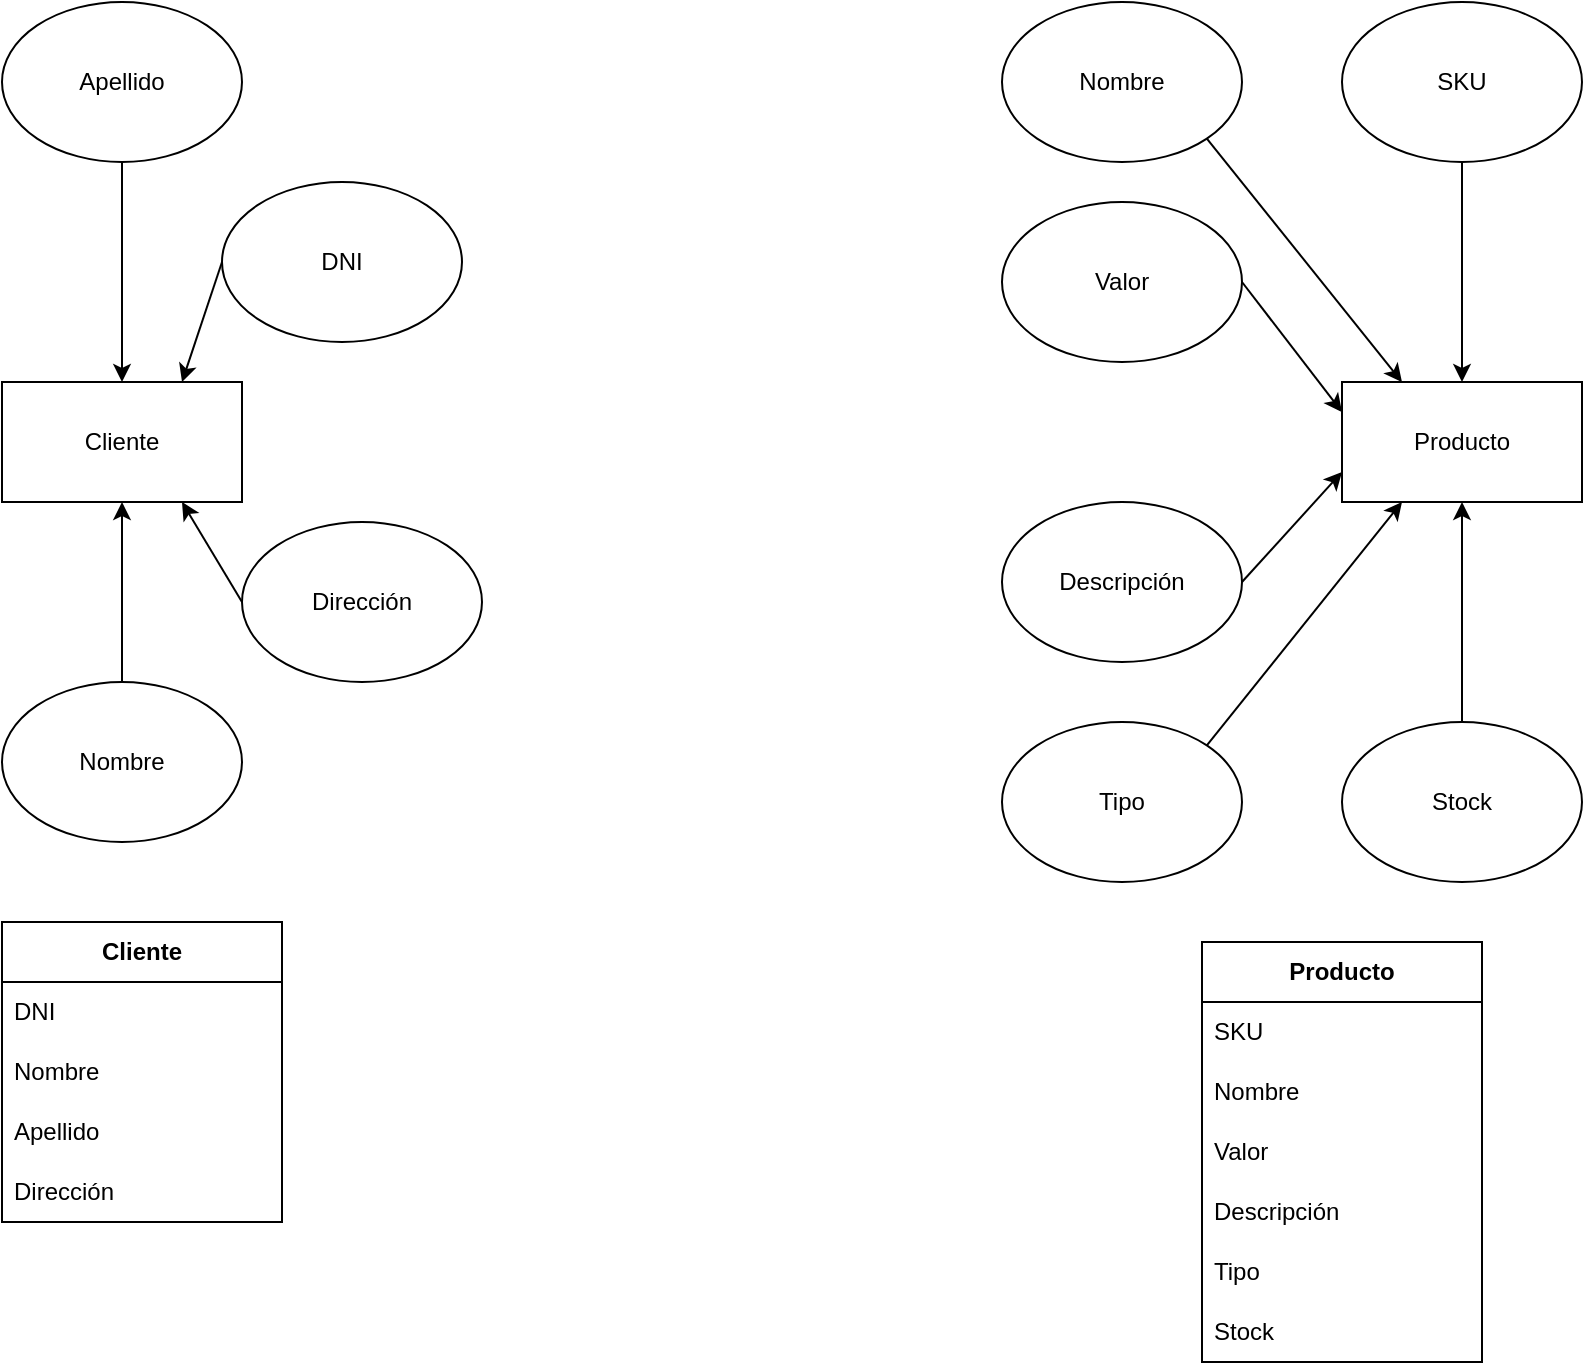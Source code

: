<mxfile version="20.7.4" type="github">
  <diagram id="9-K__y8YIjvYxJ-hiO50" name="Página-1">
    <mxGraphModel dx="1434" dy="771" grid="1" gridSize="10" guides="1" tooltips="1" connect="1" arrows="1" fold="1" page="1" pageScale="1" pageWidth="827" pageHeight="1169" math="0" shadow="0">
      <root>
        <mxCell id="0" />
        <mxCell id="1" parent="0" />
        <mxCell id="5TKYGL_S_F5dqTogm6Lf-1" value="Cliente" style="rounded=0;whiteSpace=wrap;html=1;" parent="1" vertex="1">
          <mxGeometry x="20" y="210" width="120" height="60" as="geometry" />
        </mxCell>
        <mxCell id="5TKYGL_S_F5dqTogm6Lf-2" value="Producto" style="rounded=0;whiteSpace=wrap;html=1;" parent="1" vertex="1">
          <mxGeometry x="690" y="210" width="120" height="60" as="geometry" />
        </mxCell>
        <mxCell id="5TKYGL_S_F5dqTogm6Lf-3" value="DNI" style="ellipse;whiteSpace=wrap;html=1;" parent="1" vertex="1">
          <mxGeometry x="130" y="110" width="120" height="80" as="geometry" />
        </mxCell>
        <mxCell id="5TKYGL_S_F5dqTogm6Lf-5" value="Dirección" style="ellipse;whiteSpace=wrap;html=1;" parent="1" vertex="1">
          <mxGeometry x="140" y="280" width="120" height="80" as="geometry" />
        </mxCell>
        <mxCell id="5TKYGL_S_F5dqTogm6Lf-6" value="Apellido" style="ellipse;whiteSpace=wrap;html=1;" parent="1" vertex="1">
          <mxGeometry x="20" y="20" width="120" height="80" as="geometry" />
        </mxCell>
        <mxCell id="5TKYGL_S_F5dqTogm6Lf-7" value="Nombre" style="ellipse;whiteSpace=wrap;html=1;" parent="1" vertex="1">
          <mxGeometry x="20" y="360" width="120" height="80" as="geometry" />
        </mxCell>
        <mxCell id="5TKYGL_S_F5dqTogm6Lf-12" value="Descripción" style="ellipse;whiteSpace=wrap;html=1;" parent="1" vertex="1">
          <mxGeometry x="520" y="270" width="120" height="80" as="geometry" />
        </mxCell>
        <mxCell id="5TKYGL_S_F5dqTogm6Lf-13" value="Valor" style="ellipse;whiteSpace=wrap;html=1;" parent="1" vertex="1">
          <mxGeometry x="520" y="120" width="120" height="80" as="geometry" />
        </mxCell>
        <mxCell id="5TKYGL_S_F5dqTogm6Lf-14" value="Nombre" style="ellipse;whiteSpace=wrap;html=1;" parent="1" vertex="1">
          <mxGeometry x="520" y="20" width="120" height="80" as="geometry" />
        </mxCell>
        <mxCell id="5TKYGL_S_F5dqTogm6Lf-15" value="Tipo" style="ellipse;whiteSpace=wrap;html=1;" parent="1" vertex="1">
          <mxGeometry x="520" y="380" width="120" height="80" as="geometry" />
        </mxCell>
        <mxCell id="5TKYGL_S_F5dqTogm6Lf-16" value="Stock" style="ellipse;whiteSpace=wrap;html=1;" parent="1" vertex="1">
          <mxGeometry x="690" y="380" width="120" height="80" as="geometry" />
        </mxCell>
        <mxCell id="5TKYGL_S_F5dqTogm6Lf-17" value="SKU" style="ellipse;whiteSpace=wrap;html=1;" parent="1" vertex="1">
          <mxGeometry x="690" y="20" width="120" height="80" as="geometry" />
        </mxCell>
        <mxCell id="5TKYGL_S_F5dqTogm6Lf-18" value="" style="endArrow=classic;html=1;rounded=0;exitX=0.5;exitY=1;exitDx=0;exitDy=0;entryX=0.5;entryY=0;entryDx=0;entryDy=0;" parent="1" source="5TKYGL_S_F5dqTogm6Lf-6" target="5TKYGL_S_F5dqTogm6Lf-1" edge="1">
          <mxGeometry width="50" height="50" relative="1" as="geometry">
            <mxPoint x="390" y="420" as="sourcePoint" />
            <mxPoint x="440" y="370" as="targetPoint" />
          </mxGeometry>
        </mxCell>
        <mxCell id="5TKYGL_S_F5dqTogm6Lf-19" value="Cliente" style="swimlane;fontStyle=1;childLayout=stackLayout;horizontal=1;startSize=30;horizontalStack=0;resizeParent=1;resizeParentMax=0;resizeLast=0;collapsible=1;marginBottom=0;whiteSpace=wrap;html=1;enumerate=0;moveCells=0;" parent="1" vertex="1">
          <mxGeometry x="20" y="480" width="140" height="150" as="geometry" />
        </mxCell>
        <mxCell id="5TKYGL_S_F5dqTogm6Lf-20" value="DNI" style="text;strokeColor=none;fillColor=none;align=left;verticalAlign=middle;spacingLeft=4;spacingRight=4;overflow=hidden;points=[[0,0.5],[1,0.5]];portConstraint=eastwest;rotatable=0;whiteSpace=wrap;html=1;" parent="5TKYGL_S_F5dqTogm6Lf-19" vertex="1">
          <mxGeometry y="30" width="140" height="30" as="geometry" />
        </mxCell>
        <mxCell id="5TKYGL_S_F5dqTogm6Lf-21" value="Nombre" style="text;strokeColor=none;fillColor=none;align=left;verticalAlign=middle;spacingLeft=4;spacingRight=4;overflow=hidden;points=[[0,0.5],[1,0.5]];portConstraint=eastwest;rotatable=0;whiteSpace=wrap;html=1;" parent="5TKYGL_S_F5dqTogm6Lf-19" vertex="1">
          <mxGeometry y="60" width="140" height="30" as="geometry" />
        </mxCell>
        <mxCell id="5TKYGL_S_F5dqTogm6Lf-22" value="Apellido" style="text;strokeColor=none;fillColor=none;align=left;verticalAlign=middle;spacingLeft=4;spacingRight=4;overflow=hidden;points=[[0,0.5],[1,0.5]];portConstraint=eastwest;rotatable=0;whiteSpace=wrap;html=1;" parent="5TKYGL_S_F5dqTogm6Lf-19" vertex="1">
          <mxGeometry y="90" width="140" height="30" as="geometry" />
        </mxCell>
        <mxCell id="5TKYGL_S_F5dqTogm6Lf-41" value="Dirección" style="text;strokeColor=none;fillColor=none;align=left;verticalAlign=middle;spacingLeft=4;spacingRight=4;overflow=hidden;points=[[0,0.5],[1,0.5]];portConstraint=eastwest;rotatable=0;whiteSpace=wrap;html=1;" parent="5TKYGL_S_F5dqTogm6Lf-19" vertex="1">
          <mxGeometry y="120" width="140" height="30" as="geometry" />
        </mxCell>
        <mxCell id="5TKYGL_S_F5dqTogm6Lf-24" value="" style="endArrow=classic;html=1;rounded=0;entryX=0.75;entryY=0;entryDx=0;entryDy=0;exitX=0;exitY=0.5;exitDx=0;exitDy=0;" parent="1" source="5TKYGL_S_F5dqTogm6Lf-3" target="5TKYGL_S_F5dqTogm6Lf-1" edge="1">
          <mxGeometry width="50" height="50" relative="1" as="geometry">
            <mxPoint x="390" y="420" as="sourcePoint" />
            <mxPoint x="440" y="370" as="targetPoint" />
          </mxGeometry>
        </mxCell>
        <mxCell id="5TKYGL_S_F5dqTogm6Lf-25" value="" style="endArrow=classic;html=1;rounded=0;entryX=0;entryY=0.25;entryDx=0;entryDy=0;exitX=1;exitY=0.5;exitDx=0;exitDy=0;" parent="1" source="5TKYGL_S_F5dqTogm6Lf-13" target="5TKYGL_S_F5dqTogm6Lf-2" edge="1">
          <mxGeometry width="50" height="50" relative="1" as="geometry">
            <mxPoint x="390" y="420" as="sourcePoint" />
            <mxPoint x="440" y="370" as="targetPoint" />
          </mxGeometry>
        </mxCell>
        <mxCell id="5TKYGL_S_F5dqTogm6Lf-26" value="" style="endArrow=classic;html=1;rounded=0;entryX=0;entryY=0.75;entryDx=0;entryDy=0;exitX=1;exitY=0.5;exitDx=0;exitDy=0;" parent="1" source="5TKYGL_S_F5dqTogm6Lf-12" target="5TKYGL_S_F5dqTogm6Lf-2" edge="1">
          <mxGeometry width="50" height="50" relative="1" as="geometry">
            <mxPoint x="390" y="420" as="sourcePoint" />
            <mxPoint x="440" y="370" as="targetPoint" />
          </mxGeometry>
        </mxCell>
        <mxCell id="5TKYGL_S_F5dqTogm6Lf-27" value="" style="endArrow=classic;html=1;rounded=0;entryX=0.5;entryY=1;entryDx=0;entryDy=0;" parent="1" source="5TKYGL_S_F5dqTogm6Lf-7" target="5TKYGL_S_F5dqTogm6Lf-1" edge="1">
          <mxGeometry width="50" height="50" relative="1" as="geometry">
            <mxPoint x="390" y="420" as="sourcePoint" />
            <mxPoint x="440" y="370" as="targetPoint" />
          </mxGeometry>
        </mxCell>
        <mxCell id="5TKYGL_S_F5dqTogm6Lf-28" value="" style="endArrow=classic;html=1;rounded=0;entryX=0.75;entryY=1;entryDx=0;entryDy=0;exitX=0;exitY=0.5;exitDx=0;exitDy=0;" parent="1" source="5TKYGL_S_F5dqTogm6Lf-5" target="5TKYGL_S_F5dqTogm6Lf-1" edge="1">
          <mxGeometry width="50" height="50" relative="1" as="geometry">
            <mxPoint x="390" y="420" as="sourcePoint" />
            <mxPoint x="440" y="370" as="targetPoint" />
          </mxGeometry>
        </mxCell>
        <mxCell id="5TKYGL_S_F5dqTogm6Lf-29" value="" style="endArrow=classic;html=1;rounded=0;entryX=0.5;entryY=0;entryDx=0;entryDy=0;exitX=0.5;exitY=1;exitDx=0;exitDy=0;" parent="1" source="5TKYGL_S_F5dqTogm6Lf-17" target="5TKYGL_S_F5dqTogm6Lf-2" edge="1">
          <mxGeometry width="50" height="50" relative="1" as="geometry">
            <mxPoint x="390" y="420" as="sourcePoint" />
            <mxPoint x="440" y="370" as="targetPoint" />
          </mxGeometry>
        </mxCell>
        <mxCell id="5TKYGL_S_F5dqTogm6Lf-30" value="" style="endArrow=classic;html=1;rounded=0;entryX=0.5;entryY=1;entryDx=0;entryDy=0;exitX=0.5;exitY=0;exitDx=0;exitDy=0;" parent="1" source="5TKYGL_S_F5dqTogm6Lf-16" target="5TKYGL_S_F5dqTogm6Lf-2" edge="1">
          <mxGeometry width="50" height="50" relative="1" as="geometry">
            <mxPoint x="390" y="420" as="sourcePoint" />
            <mxPoint x="440" y="370" as="targetPoint" />
          </mxGeometry>
        </mxCell>
        <mxCell id="5TKYGL_S_F5dqTogm6Lf-31" value="" style="endArrow=classic;html=1;rounded=0;entryX=0.25;entryY=0;entryDx=0;entryDy=0;exitX=1;exitY=1;exitDx=0;exitDy=0;" parent="1" source="5TKYGL_S_F5dqTogm6Lf-14" target="5TKYGL_S_F5dqTogm6Lf-2" edge="1">
          <mxGeometry width="50" height="50" relative="1" as="geometry">
            <mxPoint x="390" y="420" as="sourcePoint" />
            <mxPoint x="440" y="370" as="targetPoint" />
          </mxGeometry>
        </mxCell>
        <mxCell id="5TKYGL_S_F5dqTogm6Lf-32" value="" style="endArrow=classic;html=1;rounded=0;entryX=0.25;entryY=1;entryDx=0;entryDy=0;exitX=1;exitY=0;exitDx=0;exitDy=0;" parent="1" source="5TKYGL_S_F5dqTogm6Lf-15" target="5TKYGL_S_F5dqTogm6Lf-2" edge="1">
          <mxGeometry width="50" height="50" relative="1" as="geometry">
            <mxPoint x="390" y="420" as="sourcePoint" />
            <mxPoint x="440" y="370" as="targetPoint" />
          </mxGeometry>
        </mxCell>
        <mxCell id="5TKYGL_S_F5dqTogm6Lf-33" value="&lt;b&gt;Producto&lt;/b&gt;" style="swimlane;fontStyle=0;childLayout=stackLayout;horizontal=1;startSize=30;horizontalStack=0;resizeParent=1;resizeParentMax=0;resizeLast=0;collapsible=1;marginBottom=0;whiteSpace=wrap;html=1;" parent="1" vertex="1">
          <mxGeometry x="620" y="490" width="140" height="210" as="geometry" />
        </mxCell>
        <mxCell id="5TKYGL_S_F5dqTogm6Lf-34" value="SKU" style="text;strokeColor=none;fillColor=none;align=left;verticalAlign=middle;spacingLeft=4;spacingRight=4;overflow=hidden;points=[[0,0.5],[1,0.5]];portConstraint=eastwest;rotatable=0;whiteSpace=wrap;html=1;" parent="5TKYGL_S_F5dqTogm6Lf-33" vertex="1">
          <mxGeometry y="30" width="140" height="30" as="geometry" />
        </mxCell>
        <mxCell id="5TKYGL_S_F5dqTogm6Lf-35" value="Nombre" style="text;strokeColor=none;fillColor=none;align=left;verticalAlign=middle;spacingLeft=4;spacingRight=4;overflow=hidden;points=[[0,0.5],[1,0.5]];portConstraint=eastwest;rotatable=0;whiteSpace=wrap;html=1;" parent="5TKYGL_S_F5dqTogm6Lf-33" vertex="1">
          <mxGeometry y="60" width="140" height="30" as="geometry" />
        </mxCell>
        <mxCell id="5TKYGL_S_F5dqTogm6Lf-36" value="Valor" style="text;strokeColor=none;fillColor=none;align=left;verticalAlign=middle;spacingLeft=4;spacingRight=4;overflow=hidden;points=[[0,0.5],[1,0.5]];portConstraint=eastwest;rotatable=0;whiteSpace=wrap;html=1;" parent="5TKYGL_S_F5dqTogm6Lf-33" vertex="1">
          <mxGeometry y="90" width="140" height="30" as="geometry" />
        </mxCell>
        <mxCell id="5TKYGL_S_F5dqTogm6Lf-37" value="Descripción" style="text;strokeColor=none;fillColor=none;align=left;verticalAlign=middle;spacingLeft=4;spacingRight=4;overflow=hidden;points=[[0,0.5],[1,0.5]];portConstraint=eastwest;rotatable=0;whiteSpace=wrap;html=1;" parent="5TKYGL_S_F5dqTogm6Lf-33" vertex="1">
          <mxGeometry y="120" width="140" height="30" as="geometry" />
        </mxCell>
        <mxCell id="5TKYGL_S_F5dqTogm6Lf-38" value="Tipo" style="text;strokeColor=none;fillColor=none;align=left;verticalAlign=middle;spacingLeft=4;spacingRight=4;overflow=hidden;points=[[0,0.5],[1,0.5]];portConstraint=eastwest;rotatable=0;whiteSpace=wrap;html=1;" parent="5TKYGL_S_F5dqTogm6Lf-33" vertex="1">
          <mxGeometry y="150" width="140" height="30" as="geometry" />
        </mxCell>
        <mxCell id="5TKYGL_S_F5dqTogm6Lf-39" value="Stock" style="text;strokeColor=none;fillColor=none;align=left;verticalAlign=middle;spacingLeft=4;spacingRight=4;overflow=hidden;points=[[0,0.5],[1,0.5]];portConstraint=eastwest;rotatable=0;whiteSpace=wrap;html=1;" parent="5TKYGL_S_F5dqTogm6Lf-33" vertex="1">
          <mxGeometry y="180" width="140" height="30" as="geometry" />
        </mxCell>
      </root>
    </mxGraphModel>
  </diagram>
</mxfile>
